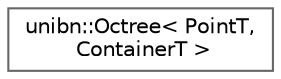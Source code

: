 digraph "Gráfico de jerarquía de clases"
{
 // LATEX_PDF_SIZE
  bgcolor="transparent";
  edge [fontname=Helvetica,fontsize=10,labelfontname=Helvetica,labelfontsize=10];
  node [fontname=Helvetica,fontsize=10,shape=box,height=0.2,width=0.4];
  rankdir="LR";
  Node0 [id="Node000000",label="unibn::Octree\< PointT,\l ContainerT \>",height=0.2,width=0.4,color="grey40", fillcolor="white", style="filled",URL="$d2/d03/classunibn_1_1_octree.html",tooltip="Index-based Octree implementation offering different queries and insertion/removal of points."];
}
